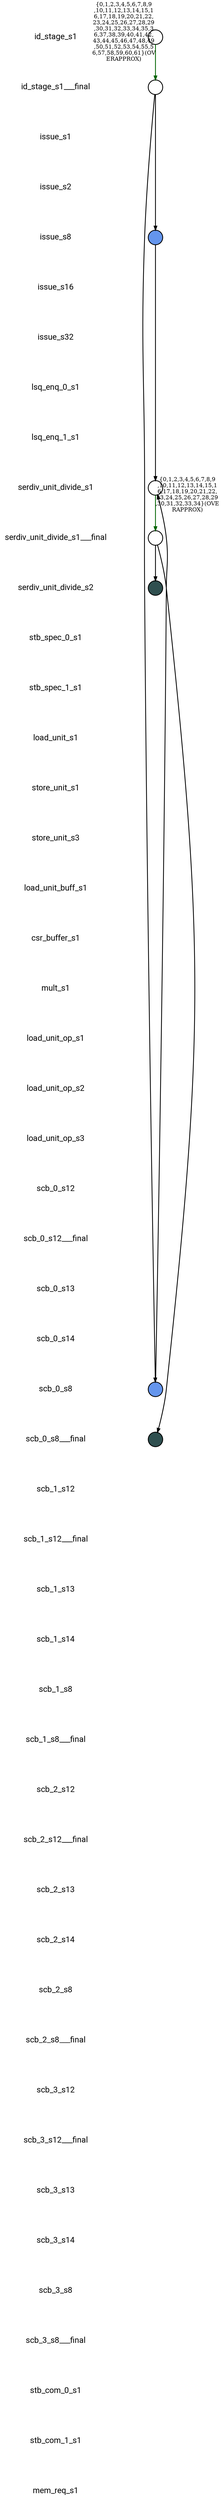 
digraph G {
    edge [penwidth=2];
    node [ shape=box, fontsize=20, penwidth=2, fontname="roboto"];
    esep=0.5;
    layout=neato;
    overlap=scale;
    splines=true;

l_id_stage_s1 [label="id_stage_s1"; pos="0,-0!"; shape=none];

l_id_stage_s1___final [label="id_stage_s1___final"; pos="0,-1!"; shape=none];

l_issue_s1 [label="issue_s1"; pos="0,-2!"; shape=none];

l_issue_s2 [label="issue_s2"; pos="0,-3!"; shape=none];

l_issue_s8 [label="issue_s8"; pos="0,-4!"; shape=none];

l_issue_s16 [label="issue_s16"; pos="0,-5!"; shape=none];

l_issue_s32 [label="issue_s32"; pos="0,-6!"; shape=none];

l_lsq_enq_0_s1 [label="lsq_enq_0_s1"; pos="0,-7!"; shape=none];

l_lsq_enq_1_s1 [label="lsq_enq_1_s1"; pos="0,-8!"; shape=none];

l_serdiv_unit_divide_s1 [label="serdiv_unit_divide_s1"; pos="0,-9!"; shape=none];

l_serdiv_unit_divide_s1___final [label="serdiv_unit_divide_s1___final"; pos="0,-10!"; shape=none];

l_serdiv_unit_divide_s2 [label="serdiv_unit_divide_s2"; pos="0,-11!"; shape=none];

l_stb_spec_0_s1 [label="stb_spec_0_s1"; pos="0,-12!"; shape=none];

l_stb_spec_1_s1 [label="stb_spec_1_s1"; pos="0,-13!"; shape=none];

l_load_unit_s1 [label="load_unit_s1"; pos="0,-14!"; shape=none];

l_store_unit_s1 [label="store_unit_s1"; pos="0,-15!"; shape=none];

l_store_unit_s3 [label="store_unit_s3"; pos="0,-16!"; shape=none];

l_load_unit_buff_s1 [label="load_unit_buff_s1"; pos="0,-17!"; shape=none];

l_csr_buffer_s1 [label="csr_buffer_s1"; pos="0,-18!"; shape=none];

l_mult_s1 [label="mult_s1"; pos="0,-19!"; shape=none];

l_load_unit_op_s1 [label="load_unit_op_s1"; pos="0,-20!"; shape=none];

l_load_unit_op_s2 [label="load_unit_op_s2"; pos="0,-21!"; shape=none];

l_load_unit_op_s3 [label="load_unit_op_s3"; pos="0,-22!"; shape=none];

l_scb_0_s12 [label="scb_0_s12"; pos="0,-23!"; shape=none];

l_scb_0_s12___final [label="scb_0_s12___final"; pos="0,-24!"; shape=none];

l_scb_0_s13 [label="scb_0_s13"; pos="0,-25!"; shape=none];

l_scb_0_s14 [label="scb_0_s14"; pos="0,-26!"; shape=none];

l_scb_0_s8 [label="scb_0_s8"; pos="0,-27!"; shape=none];

l_scb_0_s8___final [label="scb_0_s8___final"; pos="0,-28!"; shape=none];

l_scb_1_s12 [label="scb_1_s12"; pos="0,-29!"; shape=none];

l_scb_1_s12___final [label="scb_1_s12___final"; pos="0,-30!"; shape=none];

l_scb_1_s13 [label="scb_1_s13"; pos="0,-31!"; shape=none];

l_scb_1_s14 [label="scb_1_s14"; pos="0,-32!"; shape=none];

l_scb_1_s8 [label="scb_1_s8"; pos="0,-33!"; shape=none];

l_scb_1_s8___final [label="scb_1_s8___final"; pos="0,-34!"; shape=none];

l_scb_2_s12 [label="scb_2_s12"; pos="0,-35!"; shape=none];

l_scb_2_s12___final [label="scb_2_s12___final"; pos="0,-36!"; shape=none];

l_scb_2_s13 [label="scb_2_s13"; pos="0,-37!"; shape=none];

l_scb_2_s14 [label="scb_2_s14"; pos="0,-38!"; shape=none];

l_scb_2_s8 [label="scb_2_s8"; pos="0,-39!"; shape=none];

l_scb_2_s8___final [label="scb_2_s8___final"; pos="0,-40!"; shape=none];

l_scb_3_s12 [label="scb_3_s12"; pos="0,-41!"; shape=none];

l_scb_3_s12___final [label="scb_3_s12___final"; pos="0,-42!"; shape=none];

l_scb_3_s13 [label="scb_3_s13"; pos="0,-43!"; shape=none];

l_scb_3_s14 [label="scb_3_s14"; pos="0,-44!"; shape=none];

l_scb_3_s8 [label="scb_3_s8"; pos="0,-45!"; shape=none];

l_scb_3_s8___final [label="scb_3_s8___final"; pos="0,-46!"; shape=none];

l_stb_com_0_s1 [label="stb_com_0_s1"; pos="0,-47!"; shape=none];

l_stb_com_1_s1 [label="stb_com_1_s1"; pos="0,-48!"; shape=none];

l_mem_req_s1 [label="mem_req_s1"; pos="0,-49!"; shape=none];

n_serdiv_unit_divide_s1 [label=""; pos="2,-9!"; shape=circle ]; 


n_serdiv_unit_divide_s2 [style=filled, color=black, fillcolor="#2F4F4F", label=""; pos="2,-11!"; shape=circle ]; 


n_id_stage_s1 [label=""; pos="2,-0!"; shape=circle ]; 


n_issue_s8 [style=filled, color=black, fillcolor="#6495ED", label=""; pos="2,-4!"; shape=circle ]; 


n_scb_0_s8 [style=filled, color=black, fillcolor="#6495ED", label=""; pos="2,-27!"; shape=circle ]; 


n_serdiv_unit_divide_s1___final [label=""; pos="2,-10!"; shape=circle ]; 


n_id_stage_s1___final [label=""; pos="2,-1!"; shape=circle ]; 


n_scb_0_s8___final [style=filled, color=black, fillcolor="#2F4F4F", label=""; pos="2,-28!"; shape=circle ]; 


n_serdiv_unit_divide_s1 -> n_serdiv_unit_divide_s1___final [color="#006400", label="{0,1,2,3,4,5,6,7,8,9
,10,11,12,13,14,15,1
6,17,18,19,20,21,22,
23,24,25,26,27,28,29
,30,31,32,33,34}(OVE
RAPPROX)"];

n_id_stage_s1 -> n_id_stage_s1___final [color="#006400", label="{0,1,2,3,4,5,6,7,8,9
,10,11,12,13,14,15,1
6,17,18,19,20,21,22,
23,24,25,26,27,28,29
,30,31,32,33,34,35,3
6,37,38,39,40,41,42,
43,44,45,46,47,48,49
,50,51,52,53,54,55,5
6,57,58,59,60,61}(OV
ERAPPROX)"];

n_issue_s8 -> n_serdiv_unit_divide_s1 [color="black"];

n_scb_0_s8 -> n_serdiv_unit_divide_s1 [color="black"];

n_serdiv_unit_divide_s1___final -> n_scb_0_s8___final [color="black"];

n_serdiv_unit_divide_s1___final -> n_serdiv_unit_divide_s2 [color="black"];

n_id_stage_s1___final -> n_issue_s8 [color="black"];

n_id_stage_s1___final -> n_scb_0_s8 [color="black"];
}